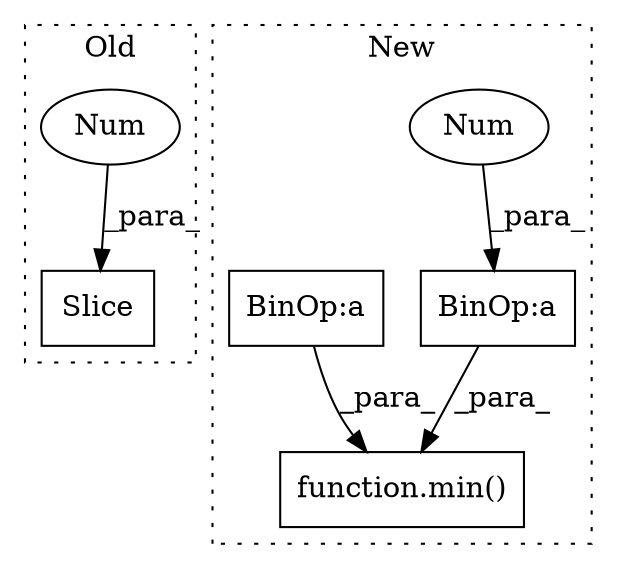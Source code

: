 digraph G {
subgraph cluster0 {
1 [label="Slice" a="80" s="2003" l="4" shape="box"];
3 [label="Num" a="76" s="2004" l="3" shape="ellipse"];
label = "Old";
style="dotted";
}
subgraph cluster1 {
2 [label="function.min()" a="75" s="3111,3142" l="4,1" shape="box"];
4 [label="BinOp:a" a="82" s="3137" l="4" shape="box"];
5 [label="Num" a="76" s="3141" l="1" shape="ellipse"];
6 [label="BinOp:a" a="82" s="3031" l="3" shape="box"];
label = "New";
style="dotted";
}
3 -> 1 [label="_para_"];
4 -> 2 [label="_para_"];
5 -> 4 [label="_para_"];
6 -> 2 [label="_para_"];
}